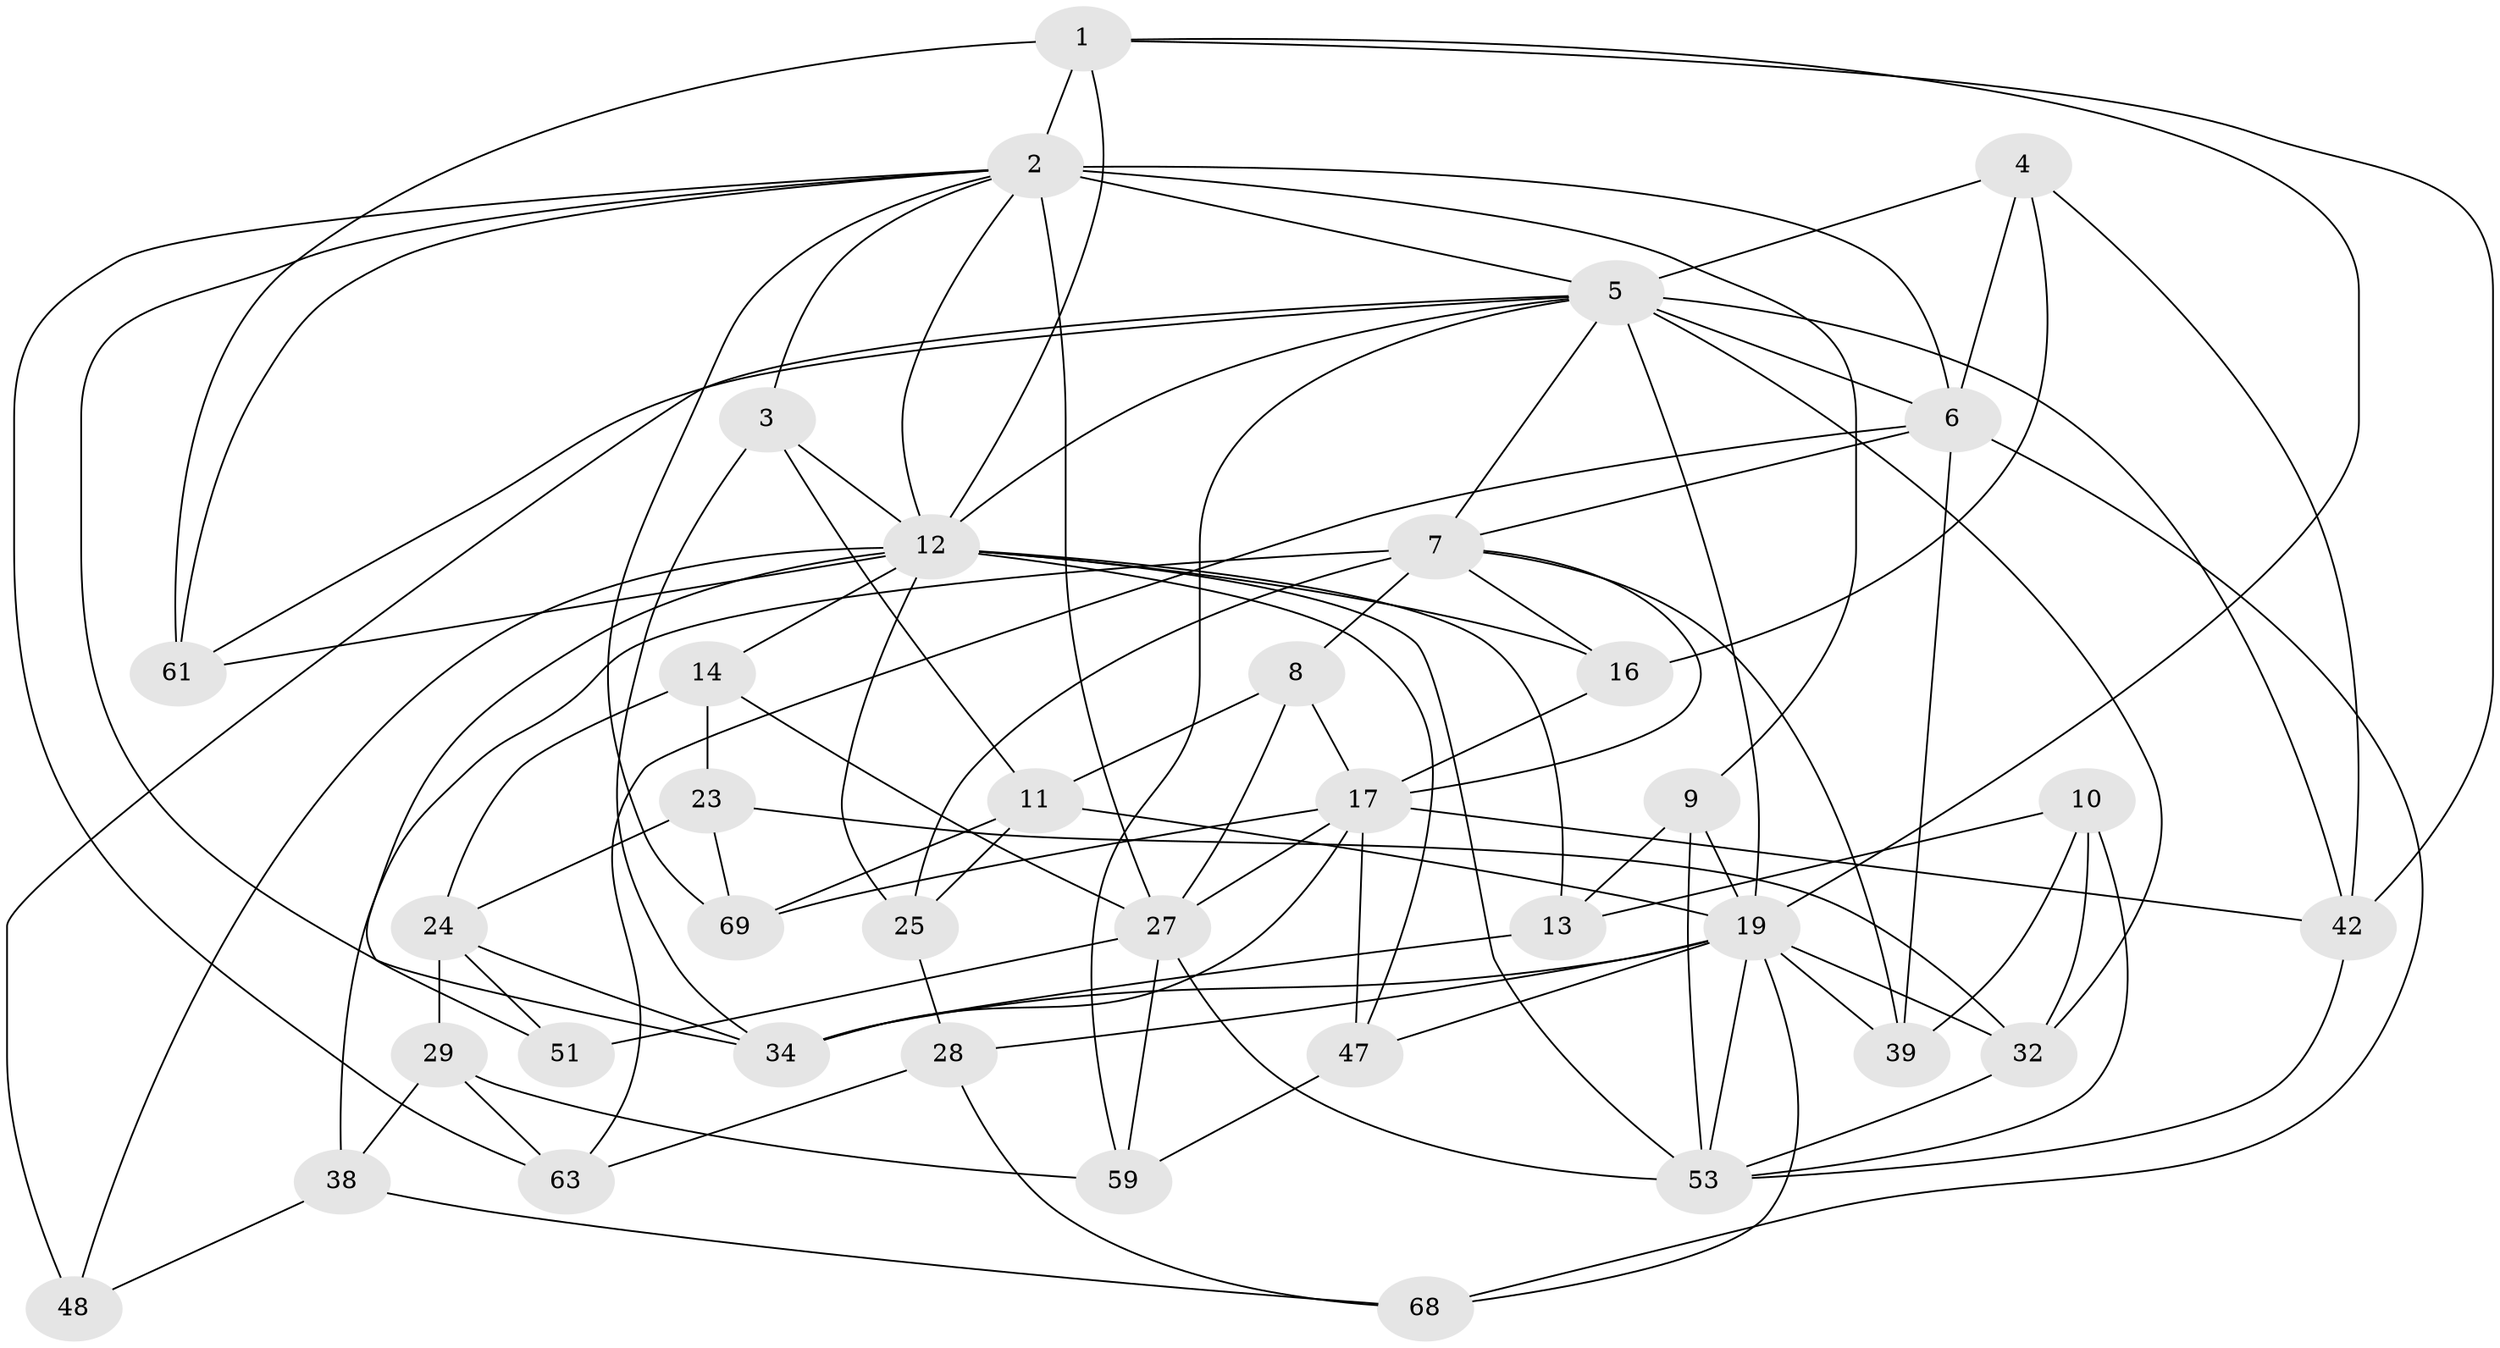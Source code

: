 // original degree distribution, {4: 1.0}
// Generated by graph-tools (version 1.1) at 2025/16/03/09/25 04:16:28]
// undirected, 37 vertices, 100 edges
graph export_dot {
graph [start="1"]
  node [color=gray90,style=filled];
  1 [super="+71"];
  2 [super="+74+30+18"];
  3;
  4;
  5 [super="+26+20"];
  6 [super="+57"];
  7 [super="+56"];
  8;
  9;
  10;
  11 [super="+65"];
  12 [super="+15+62+22"];
  13;
  14;
  16;
  17 [super="+66+21"];
  19 [super="+46+31"];
  23;
  24 [super="+36"];
  25;
  27 [super="+33"];
  28;
  29;
  32 [super="+44"];
  34 [super="+54"];
  38 [super="+50"];
  39;
  42 [super="+43"];
  47;
  48;
  51;
  53 [super="+55"];
  59;
  61;
  63;
  68;
  69;
  1 -- 61;
  1 -- 42;
  1 -- 2 [weight=2];
  1 -- 12;
  1 -- 19;
  2 -- 3;
  2 -- 34;
  2 -- 12;
  2 -- 6 [weight=2];
  2 -- 9;
  2 -- 27 [weight=2];
  2 -- 63;
  2 -- 69;
  2 -- 61;
  2 -- 5;
  3 -- 34;
  3 -- 11;
  3 -- 12;
  4 -- 16;
  4 -- 42;
  4 -- 6;
  4 -- 5;
  5 -- 61;
  5 -- 48;
  5 -- 6;
  5 -- 12;
  5 -- 32;
  5 -- 19;
  5 -- 7;
  5 -- 42 [weight=2];
  5 -- 59;
  6 -- 39;
  6 -- 68;
  6 -- 7;
  6 -- 63;
  7 -- 38 [weight=3];
  7 -- 16;
  7 -- 17;
  7 -- 39;
  7 -- 8;
  7 -- 25;
  8 -- 11;
  8 -- 17;
  8 -- 27;
  9 -- 13;
  9 -- 19;
  9 -- 53;
  10 -- 39;
  10 -- 13;
  10 -- 32;
  10 -- 53;
  11 -- 69;
  11 -- 19 [weight=2];
  11 -- 25;
  12 -- 53;
  12 -- 48 [weight=2];
  12 -- 25;
  12 -- 51;
  12 -- 47;
  12 -- 16;
  12 -- 61;
  12 -- 13;
  12 -- 14;
  13 -- 34;
  14 -- 27;
  14 -- 23;
  14 -- 24;
  16 -- 17;
  17 -- 69;
  17 -- 47;
  17 -- 42;
  17 -- 27;
  17 -- 34;
  19 -- 34;
  19 -- 53;
  19 -- 39;
  19 -- 28;
  19 -- 32;
  19 -- 68;
  19 -- 47;
  23 -- 32;
  23 -- 24;
  23 -- 69;
  24 -- 51 [weight=2];
  24 -- 29;
  24 -- 34;
  25 -- 28;
  27 -- 51;
  27 -- 59;
  27 -- 53;
  28 -- 68;
  28 -- 63;
  29 -- 63;
  29 -- 59;
  29 -- 38;
  32 -- 53 [weight=2];
  38 -- 48;
  38 -- 68;
  42 -- 53;
  47 -- 59;
}
